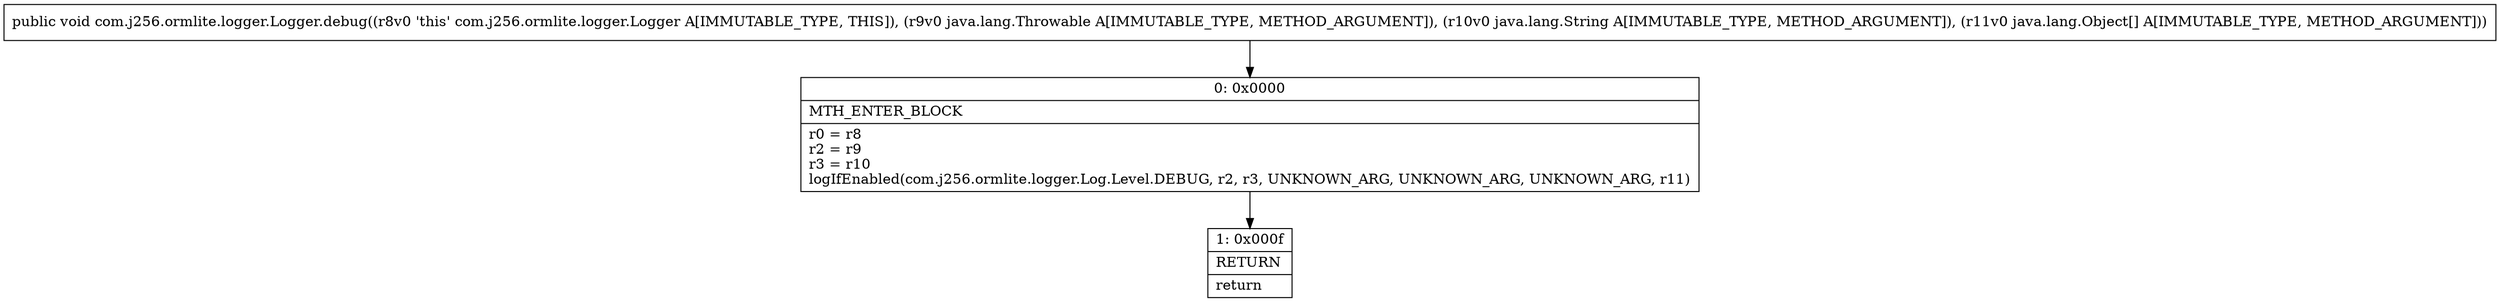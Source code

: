 digraph "CFG forcom.j256.ormlite.logger.Logger.debug(Ljava\/lang\/Throwable;Ljava\/lang\/String;[Ljava\/lang\/Object;)V" {
Node_0 [shape=record,label="{0\:\ 0x0000|MTH_ENTER_BLOCK\l|r0 = r8\lr2 = r9\lr3 = r10\llogIfEnabled(com.j256.ormlite.logger.Log.Level.DEBUG, r2, r3, UNKNOWN_ARG, UNKNOWN_ARG, UNKNOWN_ARG, r11)\l}"];
Node_1 [shape=record,label="{1\:\ 0x000f|RETURN\l|return\l}"];
MethodNode[shape=record,label="{public void com.j256.ormlite.logger.Logger.debug((r8v0 'this' com.j256.ormlite.logger.Logger A[IMMUTABLE_TYPE, THIS]), (r9v0 java.lang.Throwable A[IMMUTABLE_TYPE, METHOD_ARGUMENT]), (r10v0 java.lang.String A[IMMUTABLE_TYPE, METHOD_ARGUMENT]), (r11v0 java.lang.Object[] A[IMMUTABLE_TYPE, METHOD_ARGUMENT])) }"];
MethodNode -> Node_0;
Node_0 -> Node_1;
}

